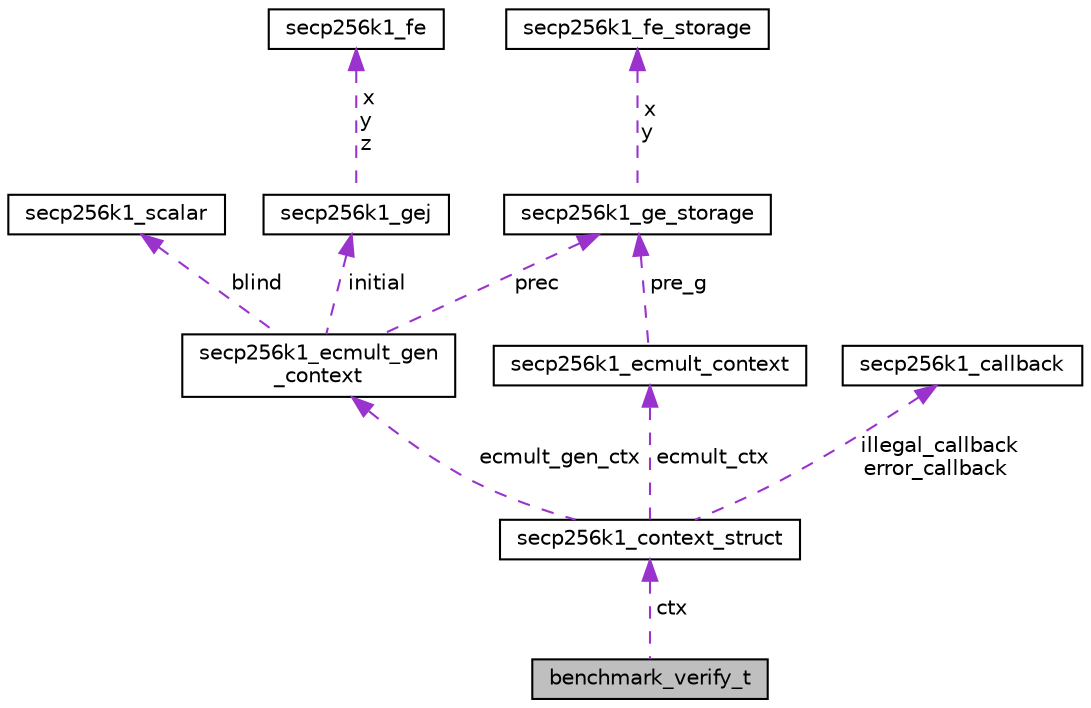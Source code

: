 digraph "benchmark_verify_t"
{
  edge [fontname="Helvetica",fontsize="10",labelfontname="Helvetica",labelfontsize="10"];
  node [fontname="Helvetica",fontsize="10",shape=record];
  Node1 [label="benchmark_verify_t",height=0.2,width=0.4,color="black", fillcolor="grey75", style="filled", fontcolor="black"];
  Node2 -> Node1 [dir="back",color="darkorchid3",fontsize="10",style="dashed",label=" ctx" ,fontname="Helvetica"];
  Node2 [label="secp256k1_context_struct",height=0.2,width=0.4,color="black", fillcolor="white", style="filled",URL="$structsecp256k1__context__struct.html"];
  Node3 -> Node2 [dir="back",color="darkorchid3",fontsize="10",style="dashed",label=" ecmult_gen_ctx" ,fontname="Helvetica"];
  Node3 [label="secp256k1_ecmult_gen\l_context",height=0.2,width=0.4,color="black", fillcolor="white", style="filled",URL="$structsecp256k1__ecmult__gen__context.html"];
  Node4 -> Node3 [dir="back",color="darkorchid3",fontsize="10",style="dashed",label=" blind" ,fontname="Helvetica"];
  Node4 [label="secp256k1_scalar",height=0.2,width=0.4,color="black", fillcolor="white", style="filled",URL="$structsecp256k1__scalar.html",tooltip="A scalar modulo the group order of the secp256k1 curve. "];
  Node5 -> Node3 [dir="back",color="darkorchid3",fontsize="10",style="dashed",label=" initial" ,fontname="Helvetica"];
  Node5 [label="secp256k1_gej",height=0.2,width=0.4,color="black", fillcolor="white", style="filled",URL="$structsecp256k1__gej.html",tooltip="A group element of the secp256k1 curve, in jacobian coordinates. "];
  Node6 -> Node5 [dir="back",color="darkorchid3",fontsize="10",style="dashed",label=" x\ny\nz" ,fontname="Helvetica"];
  Node6 [label="secp256k1_fe",height=0.2,width=0.4,color="black", fillcolor="white", style="filled",URL="$structsecp256k1__fe.html"];
  Node7 -> Node3 [dir="back",color="darkorchid3",fontsize="10",style="dashed",label=" prec" ,fontname="Helvetica"];
  Node7 [label="secp256k1_ge_storage",height=0.2,width=0.4,color="black", fillcolor="white", style="filled",URL="$structsecp256k1__ge__storage.html"];
  Node8 -> Node7 [dir="back",color="darkorchid3",fontsize="10",style="dashed",label=" x\ny" ,fontname="Helvetica"];
  Node8 [label="secp256k1_fe_storage",height=0.2,width=0.4,color="black", fillcolor="white", style="filled",URL="$structsecp256k1__fe__storage.html"];
  Node9 -> Node2 [dir="back",color="darkorchid3",fontsize="10",style="dashed",label=" illegal_callback\nerror_callback" ,fontname="Helvetica"];
  Node9 [label="secp256k1_callback",height=0.2,width=0.4,color="black", fillcolor="white", style="filled",URL="$structsecp256k1__callback.html"];
  Node10 -> Node2 [dir="back",color="darkorchid3",fontsize="10",style="dashed",label=" ecmult_ctx" ,fontname="Helvetica"];
  Node10 [label="secp256k1_ecmult_context",height=0.2,width=0.4,color="black", fillcolor="white", style="filled",URL="$structsecp256k1__ecmult__context.html"];
  Node7 -> Node10 [dir="back",color="darkorchid3",fontsize="10",style="dashed",label=" pre_g" ,fontname="Helvetica"];
}
